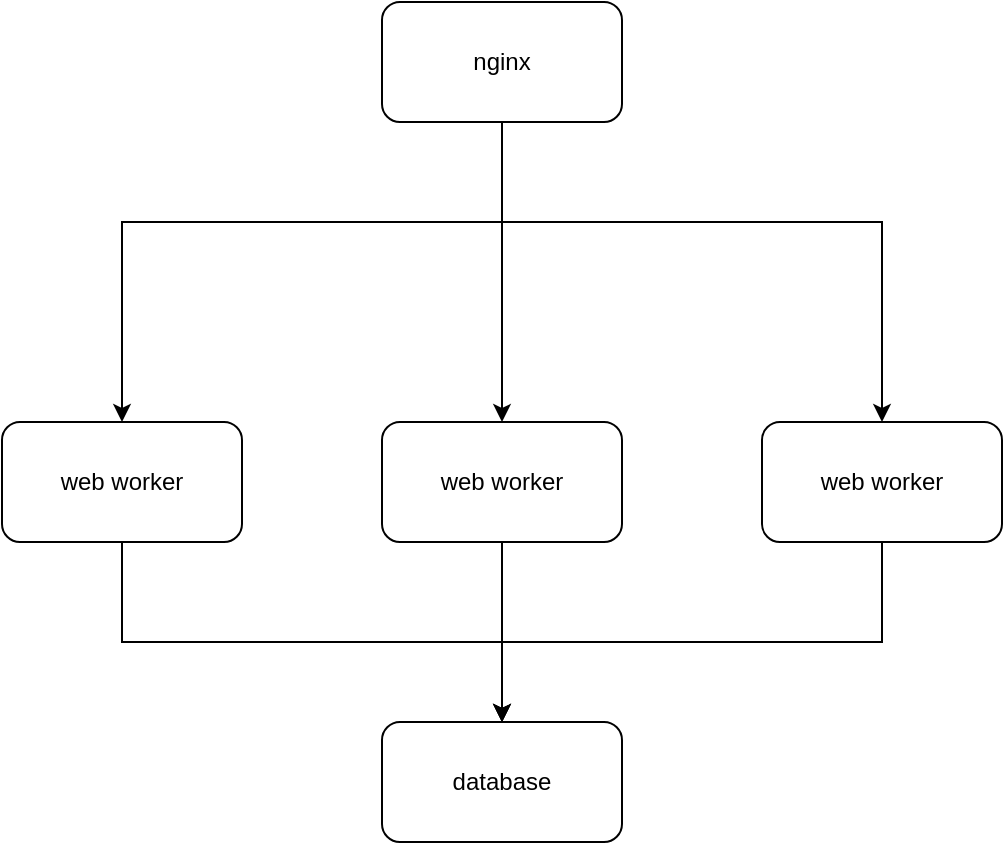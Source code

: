 <mxfile version="16.6.1" type="github">
  <diagram id="rMGcnAPa1nxf_vppgjNc" name="Page-1">
    <mxGraphModel dx="950" dy="700" grid="1" gridSize="10" guides="1" tooltips="1" connect="1" arrows="1" fold="1" page="1" pageScale="1" pageWidth="827" pageHeight="1169" math="0" shadow="0">
      <root>
        <mxCell id="0" />
        <mxCell id="1" parent="0" />
        <mxCell id="D01nKPuFNWnwXqi_emFX-3" value="" style="edgeStyle=orthogonalEdgeStyle;rounded=0;orthogonalLoop=1;jettySize=auto;html=1;" edge="1" parent="1" source="D01nKPuFNWnwXqi_emFX-1" target="D01nKPuFNWnwXqi_emFX-2">
          <mxGeometry relative="1" as="geometry">
            <Array as="points">
              <mxPoint x="210" y="150" />
            </Array>
          </mxGeometry>
        </mxCell>
        <mxCell id="D01nKPuFNWnwXqi_emFX-5" value="" style="edgeStyle=orthogonalEdgeStyle;rounded=0;orthogonalLoop=1;jettySize=auto;html=1;" edge="1" parent="1" source="D01nKPuFNWnwXqi_emFX-1" target="D01nKPuFNWnwXqi_emFX-4">
          <mxGeometry relative="1" as="geometry" />
        </mxCell>
        <mxCell id="D01nKPuFNWnwXqi_emFX-7" value="" style="edgeStyle=orthogonalEdgeStyle;rounded=0;orthogonalLoop=1;jettySize=auto;html=1;" edge="1" parent="1" source="D01nKPuFNWnwXqi_emFX-1" target="D01nKPuFNWnwXqi_emFX-6">
          <mxGeometry relative="1" as="geometry">
            <Array as="points">
              <mxPoint x="400" y="150" />
              <mxPoint x="590" y="150" />
            </Array>
          </mxGeometry>
        </mxCell>
        <mxCell id="D01nKPuFNWnwXqi_emFX-1" value="nginx" style="rounded=1;whiteSpace=wrap;html=1;" vertex="1" parent="1">
          <mxGeometry x="340" y="40" width="120" height="60" as="geometry" />
        </mxCell>
        <mxCell id="D01nKPuFNWnwXqi_emFX-10" value="" style="edgeStyle=orthogonalEdgeStyle;rounded=0;orthogonalLoop=1;jettySize=auto;html=1;" edge="1" parent="1" source="D01nKPuFNWnwXqi_emFX-2" target="D01nKPuFNWnwXqi_emFX-9">
          <mxGeometry relative="1" as="geometry">
            <Array as="points">
              <mxPoint x="210" y="360" />
              <mxPoint x="400" y="360" />
            </Array>
          </mxGeometry>
        </mxCell>
        <mxCell id="D01nKPuFNWnwXqi_emFX-2" value="web worker" style="whiteSpace=wrap;html=1;rounded=1;" vertex="1" parent="1">
          <mxGeometry x="150" y="250" width="120" height="60" as="geometry" />
        </mxCell>
        <mxCell id="D01nKPuFNWnwXqi_emFX-11" style="edgeStyle=orthogonalEdgeStyle;rounded=0;orthogonalLoop=1;jettySize=auto;html=1;" edge="1" parent="1" source="D01nKPuFNWnwXqi_emFX-4">
          <mxGeometry relative="1" as="geometry">
            <mxPoint x="400" y="400" as="targetPoint" />
          </mxGeometry>
        </mxCell>
        <mxCell id="D01nKPuFNWnwXqi_emFX-4" value="&lt;span&gt;web worker&lt;/span&gt;" style="whiteSpace=wrap;html=1;rounded=1;" vertex="1" parent="1">
          <mxGeometry x="340" y="250" width="120" height="60" as="geometry" />
        </mxCell>
        <mxCell id="D01nKPuFNWnwXqi_emFX-12" style="edgeStyle=orthogonalEdgeStyle;rounded=0;orthogonalLoop=1;jettySize=auto;html=1;" edge="1" parent="1" source="D01nKPuFNWnwXqi_emFX-6">
          <mxGeometry relative="1" as="geometry">
            <mxPoint x="400" y="400" as="targetPoint" />
            <Array as="points">
              <mxPoint x="590" y="360" />
              <mxPoint x="400" y="360" />
            </Array>
          </mxGeometry>
        </mxCell>
        <mxCell id="D01nKPuFNWnwXqi_emFX-6" value="&lt;span&gt;web worker&lt;/span&gt;" style="whiteSpace=wrap;html=1;rounded=1;" vertex="1" parent="1">
          <mxGeometry x="530" y="250" width="120" height="60" as="geometry" />
        </mxCell>
        <mxCell id="D01nKPuFNWnwXqi_emFX-9" value="database" style="whiteSpace=wrap;html=1;rounded=1;" vertex="1" parent="1">
          <mxGeometry x="340" y="400" width="120" height="60" as="geometry" />
        </mxCell>
      </root>
    </mxGraphModel>
  </diagram>
</mxfile>
